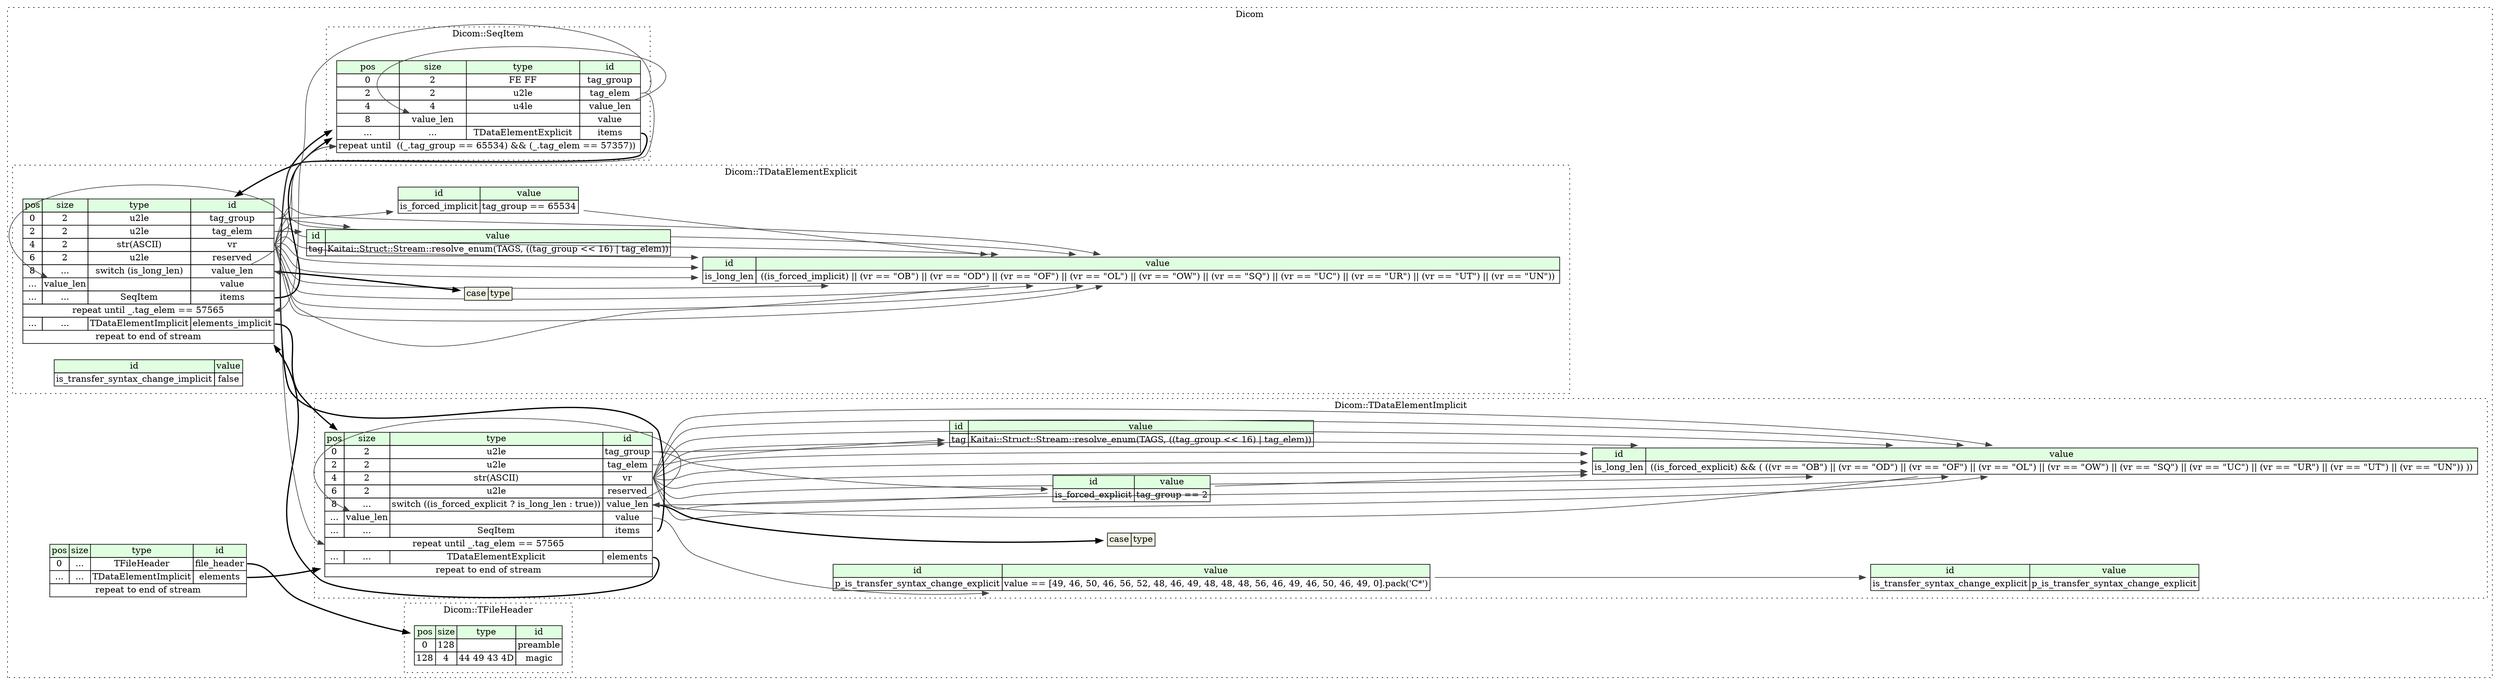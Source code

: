 digraph {
	rankdir=LR;
	node [shape=plaintext];
	subgraph cluster__dicom {
		label="Dicom";
		graph[style=dotted];

		dicom__seq [label=<<TABLE BORDER="0" CELLBORDER="1" CELLSPACING="0">
			<TR><TD BGCOLOR="#E0FFE0">pos</TD><TD BGCOLOR="#E0FFE0">size</TD><TD BGCOLOR="#E0FFE0">type</TD><TD BGCOLOR="#E0FFE0">id</TD></TR>
			<TR><TD PORT="file_header_pos">0</TD><TD PORT="file_header_size">...</TD><TD>TFileHeader</TD><TD PORT="file_header_type">file_header</TD></TR>
			<TR><TD PORT="elements_pos">...</TD><TD PORT="elements_size">...</TD><TD>TDataElementImplicit</TD><TD PORT="elements_type">elements</TD></TR>
			<TR><TD COLSPAN="4" PORT="elements__repeat">repeat to end of stream</TD></TR>
		</TABLE>>];
		subgraph cluster__t_file_header {
			label="Dicom::TFileHeader";
			graph[style=dotted];

			t_file_header__seq [label=<<TABLE BORDER="0" CELLBORDER="1" CELLSPACING="0">
				<TR><TD BGCOLOR="#E0FFE0">pos</TD><TD BGCOLOR="#E0FFE0">size</TD><TD BGCOLOR="#E0FFE0">type</TD><TD BGCOLOR="#E0FFE0">id</TD></TR>
				<TR><TD PORT="preamble_pos">0</TD><TD PORT="preamble_size">128</TD><TD></TD><TD PORT="preamble_type">preamble</TD></TR>
				<TR><TD PORT="magic_pos">128</TD><TD PORT="magic_size">4</TD><TD>44 49 43 4D</TD><TD PORT="magic_type">magic</TD></TR>
			</TABLE>>];
		}
		subgraph cluster__t_data_element_explicit {
			label="Dicom::TDataElementExplicit";
			graph[style=dotted];

			t_data_element_explicit__seq [label=<<TABLE BORDER="0" CELLBORDER="1" CELLSPACING="0">
				<TR><TD BGCOLOR="#E0FFE0">pos</TD><TD BGCOLOR="#E0FFE0">size</TD><TD BGCOLOR="#E0FFE0">type</TD><TD BGCOLOR="#E0FFE0">id</TD></TR>
				<TR><TD PORT="tag_group_pos">0</TD><TD PORT="tag_group_size">2</TD><TD>u2le</TD><TD PORT="tag_group_type">tag_group</TD></TR>
				<TR><TD PORT="tag_elem_pos">2</TD><TD PORT="tag_elem_size">2</TD><TD>u2le</TD><TD PORT="tag_elem_type">tag_elem</TD></TR>
				<TR><TD PORT="vr_pos">4</TD><TD PORT="vr_size">2</TD><TD>str(ASCII)</TD><TD PORT="vr_type">vr</TD></TR>
				<TR><TD PORT="reserved_pos">6</TD><TD PORT="reserved_size">2</TD><TD>u2le</TD><TD PORT="reserved_type">reserved</TD></TR>
				<TR><TD PORT="value_len_pos">8</TD><TD PORT="value_len_size">...</TD><TD>switch (is_long_len)</TD><TD PORT="value_len_type">value_len</TD></TR>
				<TR><TD PORT="value_pos">...</TD><TD PORT="value_size">value_len</TD><TD></TD><TD PORT="value_type">value</TD></TR>
				<TR><TD PORT="items_pos">...</TD><TD PORT="items_size">...</TD><TD>SeqItem</TD><TD PORT="items_type">items</TD></TR>
				<TR><TD COLSPAN="4" PORT="items__repeat">repeat until _.tag_elem == 57565</TD></TR>
				<TR><TD PORT="elements_implicit_pos">...</TD><TD PORT="elements_implicit_size">...</TD><TD>TDataElementImplicit</TD><TD PORT="elements_implicit_type">elements_implicit</TD></TR>
				<TR><TD COLSPAN="4" PORT="elements_implicit__repeat">repeat to end of stream</TD></TR>
			</TABLE>>];
			t_data_element_explicit__inst__is_forced_implicit [label=<<TABLE BORDER="0" CELLBORDER="1" CELLSPACING="0">
				<TR><TD BGCOLOR="#E0FFE0">id</TD><TD BGCOLOR="#E0FFE0">value</TD></TR>
				<TR><TD>is_forced_implicit</TD><TD>tag_group == 65534</TD></TR>
			</TABLE>>];
			t_data_element_explicit__inst__is_long_len [label=<<TABLE BORDER="0" CELLBORDER="1" CELLSPACING="0">
				<TR><TD BGCOLOR="#E0FFE0">id</TD><TD BGCOLOR="#E0FFE0">value</TD></TR>
				<TR><TD>is_long_len</TD><TD> ((is_forced_implicit) || (vr == &quot;OB&quot;) || (vr == &quot;OD&quot;) || (vr == &quot;OF&quot;) || (vr == &quot;OL&quot;) || (vr == &quot;OW&quot;) || (vr == &quot;SQ&quot;) || (vr == &quot;UC&quot;) || (vr == &quot;UR&quot;) || (vr == &quot;UT&quot;) || (vr == &quot;UN&quot;)) </TD></TR>
			</TABLE>>];
			t_data_element_explicit__inst__is_transfer_syntax_change_implicit [label=<<TABLE BORDER="0" CELLBORDER="1" CELLSPACING="0">
				<TR><TD BGCOLOR="#E0FFE0">id</TD><TD BGCOLOR="#E0FFE0">value</TD></TR>
				<TR><TD>is_transfer_syntax_change_implicit</TD><TD>false</TD></TR>
			</TABLE>>];
			t_data_element_explicit__inst__tag [label=<<TABLE BORDER="0" CELLBORDER="1" CELLSPACING="0">
				<TR><TD BGCOLOR="#E0FFE0">id</TD><TD BGCOLOR="#E0FFE0">value</TD></TR>
				<TR><TD>tag</TD><TD>Kaitai::Struct::Stream::resolve_enum(TAGS, ((tag_group &lt;&lt; 16) | tag_elem))</TD></TR>
			</TABLE>>];
t_data_element_explicit__seq_value_len_switch [label=<<TABLE BORDER="0" CELLBORDER="1" CELLSPACING="0">
	<TR><TD BGCOLOR="#F0F2E4">case</TD><TD BGCOLOR="#F0F2E4">type</TD></TR>
</TABLE>>];
		}
		subgraph cluster__t_data_element_implicit {
			label="Dicom::TDataElementImplicit";
			graph[style=dotted];

			t_data_element_implicit__seq [label=<<TABLE BORDER="0" CELLBORDER="1" CELLSPACING="0">
				<TR><TD BGCOLOR="#E0FFE0">pos</TD><TD BGCOLOR="#E0FFE0">size</TD><TD BGCOLOR="#E0FFE0">type</TD><TD BGCOLOR="#E0FFE0">id</TD></TR>
				<TR><TD PORT="tag_group_pos">0</TD><TD PORT="tag_group_size">2</TD><TD>u2le</TD><TD PORT="tag_group_type">tag_group</TD></TR>
				<TR><TD PORT="tag_elem_pos">2</TD><TD PORT="tag_elem_size">2</TD><TD>u2le</TD><TD PORT="tag_elem_type">tag_elem</TD></TR>
				<TR><TD PORT="vr_pos">4</TD><TD PORT="vr_size">2</TD><TD>str(ASCII)</TD><TD PORT="vr_type">vr</TD></TR>
				<TR><TD PORT="reserved_pos">6</TD><TD PORT="reserved_size">2</TD><TD>u2le</TD><TD PORT="reserved_type">reserved</TD></TR>
				<TR><TD PORT="value_len_pos">8</TD><TD PORT="value_len_size">...</TD><TD>switch ((is_forced_explicit ? is_long_len : true))</TD><TD PORT="value_len_type">value_len</TD></TR>
				<TR><TD PORT="value_pos">...</TD><TD PORT="value_size">value_len</TD><TD></TD><TD PORT="value_type">value</TD></TR>
				<TR><TD PORT="items_pos">...</TD><TD PORT="items_size">...</TD><TD>SeqItem</TD><TD PORT="items_type">items</TD></TR>
				<TR><TD COLSPAN="4" PORT="items__repeat">repeat until _.tag_elem == 57565</TD></TR>
				<TR><TD PORT="elements_pos">...</TD><TD PORT="elements_size">...</TD><TD>TDataElementExplicit</TD><TD PORT="elements_type">elements</TD></TR>
				<TR><TD COLSPAN="4" PORT="elements__repeat">repeat to end of stream</TD></TR>
			</TABLE>>];
			t_data_element_implicit__inst__tag [label=<<TABLE BORDER="0" CELLBORDER="1" CELLSPACING="0">
				<TR><TD BGCOLOR="#E0FFE0">id</TD><TD BGCOLOR="#E0FFE0">value</TD></TR>
				<TR><TD>tag</TD><TD>Kaitai::Struct::Stream::resolve_enum(TAGS, ((tag_group &lt;&lt; 16) | tag_elem))</TD></TR>
			</TABLE>>];
			t_data_element_implicit__inst__is_transfer_syntax_change_explicit [label=<<TABLE BORDER="0" CELLBORDER="1" CELLSPACING="0">
				<TR><TD BGCOLOR="#E0FFE0">id</TD><TD BGCOLOR="#E0FFE0">value</TD></TR>
				<TR><TD>is_transfer_syntax_change_explicit</TD><TD>p_is_transfer_syntax_change_explicit</TD></TR>
			</TABLE>>];
			t_data_element_implicit__inst__is_long_len [label=<<TABLE BORDER="0" CELLBORDER="1" CELLSPACING="0">
				<TR><TD BGCOLOR="#E0FFE0">id</TD><TD BGCOLOR="#E0FFE0">value</TD></TR>
				<TR><TD>is_long_len</TD><TD> ((is_forced_explicit) &amp;&amp; ( ((vr == &quot;OB&quot;) || (vr == &quot;OD&quot;) || (vr == &quot;OF&quot;) || (vr == &quot;OL&quot;) || (vr == &quot;OW&quot;) || (vr == &quot;SQ&quot;) || (vr == &quot;UC&quot;) || (vr == &quot;UR&quot;) || (vr == &quot;UT&quot;) || (vr == &quot;UN&quot;)) )) </TD></TR>
			</TABLE>>];
			t_data_element_implicit__inst__p_is_transfer_syntax_change_explicit [label=<<TABLE BORDER="0" CELLBORDER="1" CELLSPACING="0">
				<TR><TD BGCOLOR="#E0FFE0">id</TD><TD BGCOLOR="#E0FFE0">value</TD></TR>
				<TR><TD>p_is_transfer_syntax_change_explicit</TD><TD>value == [49, 46, 50, 46, 56, 52, 48, 46, 49, 48, 48, 48, 56, 46, 49, 46, 50, 46, 49, 0].pack('C*')</TD></TR>
			</TABLE>>];
			t_data_element_implicit__inst__is_forced_explicit [label=<<TABLE BORDER="0" CELLBORDER="1" CELLSPACING="0">
				<TR><TD BGCOLOR="#E0FFE0">id</TD><TD BGCOLOR="#E0FFE0">value</TD></TR>
				<TR><TD>is_forced_explicit</TD><TD>tag_group == 2</TD></TR>
			</TABLE>>];
t_data_element_implicit__seq_value_len_switch [label=<<TABLE BORDER="0" CELLBORDER="1" CELLSPACING="0">
	<TR><TD BGCOLOR="#F0F2E4">case</TD><TD BGCOLOR="#F0F2E4">type</TD></TR>
</TABLE>>];
		}
		subgraph cluster__seq_item {
			label="Dicom::SeqItem";
			graph[style=dotted];

			seq_item__seq [label=<<TABLE BORDER="0" CELLBORDER="1" CELLSPACING="0">
				<TR><TD BGCOLOR="#E0FFE0">pos</TD><TD BGCOLOR="#E0FFE0">size</TD><TD BGCOLOR="#E0FFE0">type</TD><TD BGCOLOR="#E0FFE0">id</TD></TR>
				<TR><TD PORT="tag_group_pos">0</TD><TD PORT="tag_group_size">2</TD><TD>FE FF</TD><TD PORT="tag_group_type">tag_group</TD></TR>
				<TR><TD PORT="tag_elem_pos">2</TD><TD PORT="tag_elem_size">2</TD><TD>u2le</TD><TD PORT="tag_elem_type">tag_elem</TD></TR>
				<TR><TD PORT="value_len_pos">4</TD><TD PORT="value_len_size">4</TD><TD>u4le</TD><TD PORT="value_len_type">value_len</TD></TR>
				<TR><TD PORT="value_pos">8</TD><TD PORT="value_size">value_len</TD><TD></TD><TD PORT="value_type">value</TD></TR>
				<TR><TD PORT="items_pos">...</TD><TD PORT="items_size">...</TD><TD>TDataElementExplicit</TD><TD PORT="items_type">items</TD></TR>
				<TR><TD COLSPAN="4" PORT="items__repeat">repeat until  ((_.tag_group == 65534) &amp;&amp; (_.tag_elem == 57357)) </TD></TR>
			</TABLE>>];
		}
	}
	dicom__seq:file_header_type -> t_file_header__seq [style=bold];
	dicom__seq:elements_type -> t_data_element_implicit__seq [style=bold];
	t_data_element_explicit__seq:value_len_type -> t_data_element_explicit__seq_value_len_switch [style=bold];
	t_data_element_explicit__inst__is_long_len:is_long_len_type -> t_data_element_explicit__seq:value_len_type [color="#404040"];
	t_data_element_explicit__seq:value_len_type -> t_data_element_explicit__seq:value_size [color="#404040"];
	t_data_element_explicit__seq:items_type -> seq_item__seq [style=bold];
	seq_item__seq:tag_elem_type -> t_data_element_explicit__seq:items__repeat [color="#404040"];
	t_data_element_explicit__seq:elements_implicit_type -> t_data_element_implicit__seq [style=bold];
	t_data_element_explicit__seq:tag_group_type -> t_data_element_explicit__inst__is_forced_implicit [color="#404040"];
	t_data_element_explicit__inst__is_forced_implicit:is_forced_implicit_type -> t_data_element_explicit__inst__is_long_len [color="#404040"];
	t_data_element_explicit__seq:vr_type -> t_data_element_explicit__inst__is_long_len [color="#404040"];
	t_data_element_explicit__seq:vr_type -> t_data_element_explicit__inst__is_long_len [color="#404040"];
	t_data_element_explicit__seq:vr_type -> t_data_element_explicit__inst__is_long_len [color="#404040"];
	t_data_element_explicit__seq:vr_type -> t_data_element_explicit__inst__is_long_len [color="#404040"];
	t_data_element_explicit__seq:vr_type -> t_data_element_explicit__inst__is_long_len [color="#404040"];
	t_data_element_explicit__seq:vr_type -> t_data_element_explicit__inst__is_long_len [color="#404040"];
	t_data_element_explicit__seq:vr_type -> t_data_element_explicit__inst__is_long_len [color="#404040"];
	t_data_element_explicit__seq:vr_type -> t_data_element_explicit__inst__is_long_len [color="#404040"];
	t_data_element_explicit__seq:vr_type -> t_data_element_explicit__inst__is_long_len [color="#404040"];
	t_data_element_explicit__seq:vr_type -> t_data_element_explicit__inst__is_long_len [color="#404040"];
	t_data_element_explicit__seq:tag_group_type -> t_data_element_explicit__inst__tag [color="#404040"];
	t_data_element_explicit__seq:tag_elem_type -> t_data_element_explicit__inst__tag [color="#404040"];
	t_data_element_implicit__seq:value_len_type -> t_data_element_implicit__seq_value_len_switch [style=bold];
	t_data_element_implicit__inst__is_forced_explicit:is_forced_explicit_type -> t_data_element_implicit__seq:value_len_type [color="#404040"];
	t_data_element_implicit__inst__is_long_len:is_long_len_type -> t_data_element_implicit__seq:value_len_type [color="#404040"];
	t_data_element_implicit__seq:value_len_type -> t_data_element_implicit__seq:value_size [color="#404040"];
	t_data_element_implicit__seq:items_type -> seq_item__seq [style=bold];
	seq_item__seq:tag_elem_type -> t_data_element_implicit__seq:items__repeat [color="#404040"];
	t_data_element_implicit__seq:elements_type -> t_data_element_explicit__seq [style=bold];
	t_data_element_implicit__seq:tag_group_type -> t_data_element_implicit__inst__tag [color="#404040"];
	t_data_element_implicit__seq:tag_elem_type -> t_data_element_implicit__inst__tag [color="#404040"];
	t_data_element_implicit__inst__p_is_transfer_syntax_change_explicit:p_is_transfer_syntax_change_explicit_type -> t_data_element_implicit__inst__is_transfer_syntax_change_explicit [color="#404040"];
	t_data_element_implicit__inst__is_forced_explicit:is_forced_explicit_type -> t_data_element_implicit__inst__is_long_len [color="#404040"];
	t_data_element_implicit__seq:vr_type -> t_data_element_implicit__inst__is_long_len [color="#404040"];
	t_data_element_implicit__seq:vr_type -> t_data_element_implicit__inst__is_long_len [color="#404040"];
	t_data_element_implicit__seq:vr_type -> t_data_element_implicit__inst__is_long_len [color="#404040"];
	t_data_element_implicit__seq:vr_type -> t_data_element_implicit__inst__is_long_len [color="#404040"];
	t_data_element_implicit__seq:vr_type -> t_data_element_implicit__inst__is_long_len [color="#404040"];
	t_data_element_implicit__seq:vr_type -> t_data_element_implicit__inst__is_long_len [color="#404040"];
	t_data_element_implicit__seq:vr_type -> t_data_element_implicit__inst__is_long_len [color="#404040"];
	t_data_element_implicit__seq:vr_type -> t_data_element_implicit__inst__is_long_len [color="#404040"];
	t_data_element_implicit__seq:vr_type -> t_data_element_implicit__inst__is_long_len [color="#404040"];
	t_data_element_implicit__seq:vr_type -> t_data_element_implicit__inst__is_long_len [color="#404040"];
	t_data_element_implicit__seq:value_type -> t_data_element_implicit__inst__p_is_transfer_syntax_change_explicit [color="#404040"];
	t_data_element_implicit__seq:tag_group_type -> t_data_element_implicit__inst__is_forced_explicit [color="#404040"];
	seq_item__seq:value_len_type -> seq_item__seq:value_size [color="#404040"];
	seq_item__seq:items_type -> t_data_element_explicit__seq [style=bold];
	t_data_element_explicit__seq:tag_group_type -> seq_item__seq:items__repeat [color="#404040"];
	t_data_element_explicit__seq:tag_elem_type -> seq_item__seq:items__repeat [color="#404040"];
}
